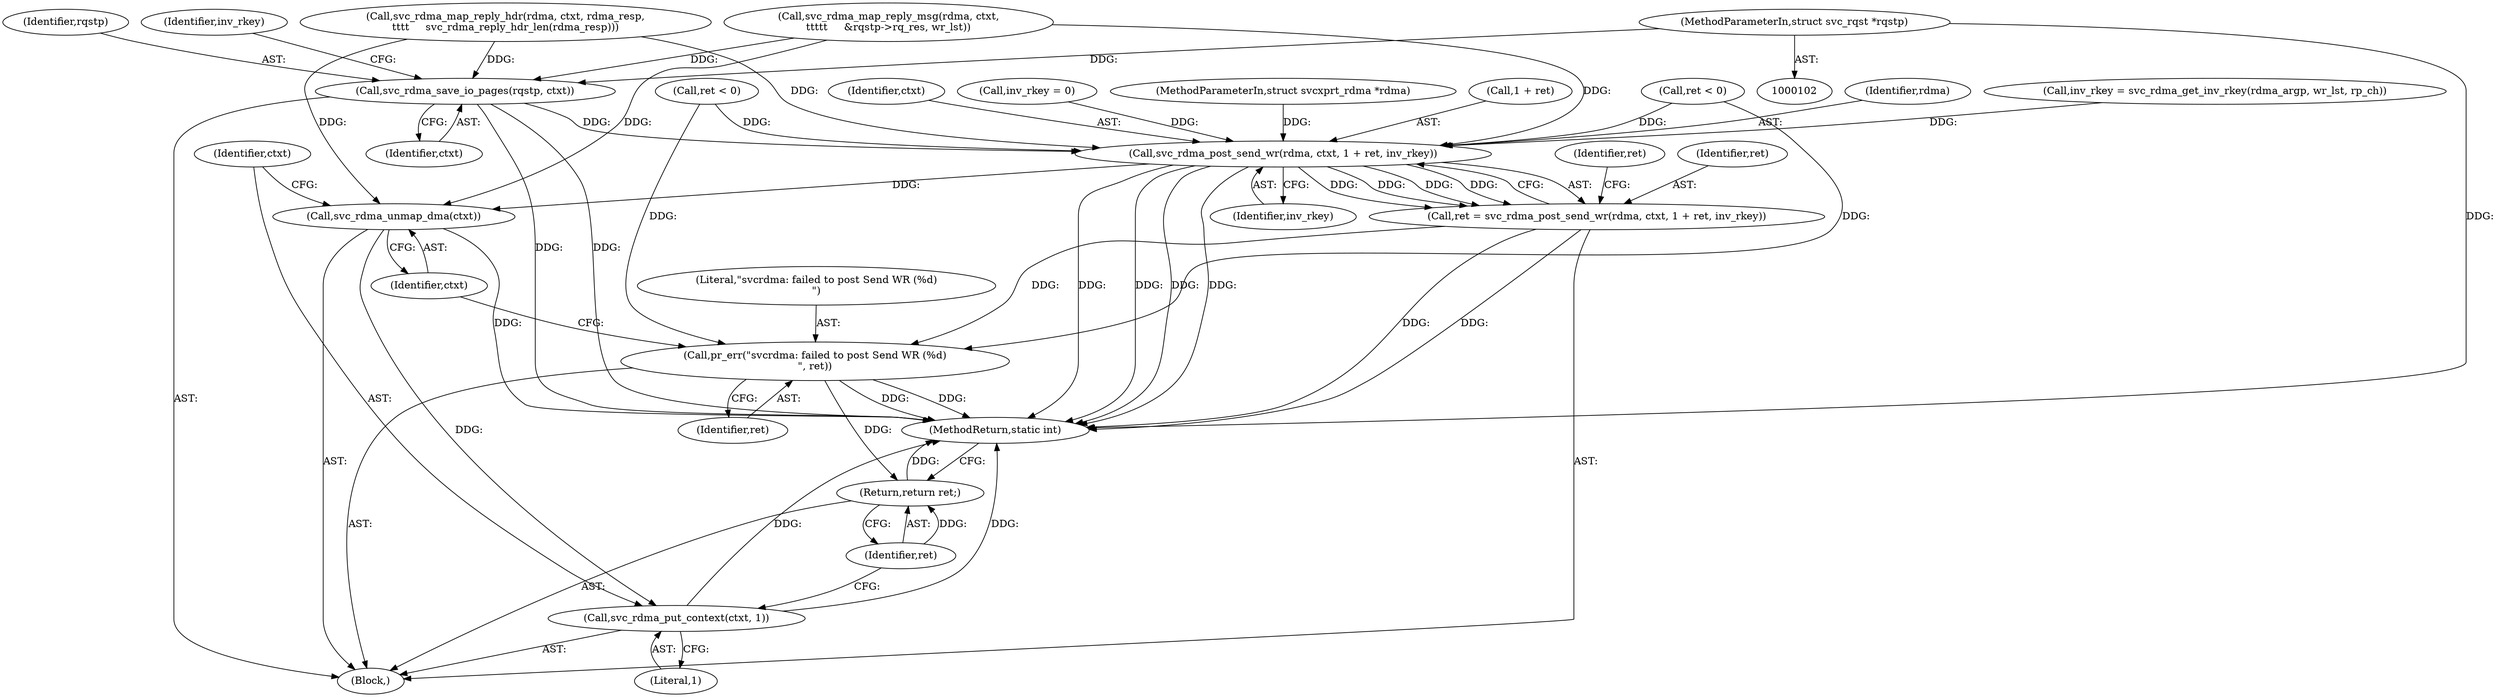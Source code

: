 digraph "0_linux_c70422f760c120480fee4de6c38804c72aa26bc1_32@pointer" {
"1000106" [label="(MethodParameterIn,struct svc_rqst *rqstp)"];
"1000178" [label="(Call,svc_rdma_save_io_pages(rqstp, ctxt))"];
"1000196" [label="(Call,svc_rdma_post_send_wr(rdma, ctxt, 1 + ret, inv_rkey))"];
"1000194" [label="(Call,ret = svc_rdma_post_send_wr(rdma, ctxt, 1 + ret, inv_rkey))"];
"1000209" [label="(Call,pr_err(\"svcrdma: failed to post Send WR (%d)\n\", ret))"];
"1000217" [label="(Return,return ret;)"];
"1000212" [label="(Call,svc_rdma_unmap_dma(ctxt))"];
"1000214" [label="(Call,svc_rdma_put_context(ctxt, 1))"];
"1000109" [label="(Block,)"];
"1000217" [label="(Return,return ret;)"];
"1000197" [label="(Identifier,rdma)"];
"1000188" [label="(Call,inv_rkey = svc_rdma_get_inv_rkey(rdma_argp, wr_lst, rp_ch))"];
"1000174" [label="(Call,ret < 0)"];
"1000209" [label="(Call,pr_err(\"svcrdma: failed to post Send WR (%d)\n\", ret))"];
"1000180" [label="(Identifier,ctxt)"];
"1000211" [label="(Identifier,ret)"];
"1000194" [label="(Call,ret = svc_rdma_post_send_wr(rdma, ctxt, 1 + ret, inv_rkey))"];
"1000219" [label="(MethodReturn,static int)"];
"1000213" [label="(Identifier,ctxt)"];
"1000210" [label="(Literal,\"svcrdma: failed to post Send WR (%d)\n\")"];
"1000198" [label="(Identifier,ctxt)"];
"1000155" [label="(Call,ret < 0)"];
"1000214" [label="(Call,svc_rdma_put_context(ctxt, 1))"];
"1000181" [label="(Call,inv_rkey = 0)"];
"1000204" [label="(Identifier,ret)"];
"1000202" [label="(Identifier,inv_rkey)"];
"1000103" [label="(MethodParameterIn,struct svcxprt_rdma *rdma)"];
"1000106" [label="(MethodParameterIn,struct svc_rqst *rqstp)"];
"1000215" [label="(Identifier,ctxt)"];
"1000178" [label="(Call,svc_rdma_save_io_pages(rqstp, ctxt))"];
"1000218" [label="(Identifier,ret)"];
"1000212" [label="(Call,svc_rdma_unmap_dma(ctxt))"];
"1000195" [label="(Identifier,ret)"];
"1000199" [label="(Call,1 + ret)"];
"1000148" [label="(Call,svc_rdma_map_reply_hdr(rdma, ctxt, rdma_resp,\n\t\t\t\t     svc_rdma_reply_hdr_len(rdma_resp)))"];
"1000165" [label="(Call,svc_rdma_map_reply_msg(rdma, ctxt,\n\t\t\t\t\t     &rqstp->rq_res, wr_lst))"];
"1000216" [label="(Literal,1)"];
"1000179" [label="(Identifier,rqstp)"];
"1000196" [label="(Call,svc_rdma_post_send_wr(rdma, ctxt, 1 + ret, inv_rkey))"];
"1000182" [label="(Identifier,inv_rkey)"];
"1000106" -> "1000102"  [label="AST: "];
"1000106" -> "1000219"  [label="DDG: "];
"1000106" -> "1000178"  [label="DDG: "];
"1000178" -> "1000109"  [label="AST: "];
"1000178" -> "1000180"  [label="CFG: "];
"1000179" -> "1000178"  [label="AST: "];
"1000180" -> "1000178"  [label="AST: "];
"1000182" -> "1000178"  [label="CFG: "];
"1000178" -> "1000219"  [label="DDG: "];
"1000178" -> "1000219"  [label="DDG: "];
"1000165" -> "1000178"  [label="DDG: "];
"1000148" -> "1000178"  [label="DDG: "];
"1000178" -> "1000196"  [label="DDG: "];
"1000196" -> "1000194"  [label="AST: "];
"1000196" -> "1000202"  [label="CFG: "];
"1000197" -> "1000196"  [label="AST: "];
"1000198" -> "1000196"  [label="AST: "];
"1000199" -> "1000196"  [label="AST: "];
"1000202" -> "1000196"  [label="AST: "];
"1000194" -> "1000196"  [label="CFG: "];
"1000196" -> "1000219"  [label="DDG: "];
"1000196" -> "1000219"  [label="DDG: "];
"1000196" -> "1000219"  [label="DDG: "];
"1000196" -> "1000219"  [label="DDG: "];
"1000196" -> "1000194"  [label="DDG: "];
"1000196" -> "1000194"  [label="DDG: "];
"1000196" -> "1000194"  [label="DDG: "];
"1000196" -> "1000194"  [label="DDG: "];
"1000165" -> "1000196"  [label="DDG: "];
"1000148" -> "1000196"  [label="DDG: "];
"1000103" -> "1000196"  [label="DDG: "];
"1000155" -> "1000196"  [label="DDG: "];
"1000174" -> "1000196"  [label="DDG: "];
"1000181" -> "1000196"  [label="DDG: "];
"1000188" -> "1000196"  [label="DDG: "];
"1000196" -> "1000212"  [label="DDG: "];
"1000194" -> "1000109"  [label="AST: "];
"1000195" -> "1000194"  [label="AST: "];
"1000204" -> "1000194"  [label="CFG: "];
"1000194" -> "1000219"  [label="DDG: "];
"1000194" -> "1000219"  [label="DDG: "];
"1000194" -> "1000209"  [label="DDG: "];
"1000209" -> "1000109"  [label="AST: "];
"1000209" -> "1000211"  [label="CFG: "];
"1000210" -> "1000209"  [label="AST: "];
"1000211" -> "1000209"  [label="AST: "];
"1000213" -> "1000209"  [label="CFG: "];
"1000209" -> "1000219"  [label="DDG: "];
"1000209" -> "1000219"  [label="DDG: "];
"1000155" -> "1000209"  [label="DDG: "];
"1000174" -> "1000209"  [label="DDG: "];
"1000209" -> "1000217"  [label="DDG: "];
"1000217" -> "1000109"  [label="AST: "];
"1000217" -> "1000218"  [label="CFG: "];
"1000218" -> "1000217"  [label="AST: "];
"1000219" -> "1000217"  [label="CFG: "];
"1000217" -> "1000219"  [label="DDG: "];
"1000218" -> "1000217"  [label="DDG: "];
"1000212" -> "1000109"  [label="AST: "];
"1000212" -> "1000213"  [label="CFG: "];
"1000213" -> "1000212"  [label="AST: "];
"1000215" -> "1000212"  [label="CFG: "];
"1000212" -> "1000219"  [label="DDG: "];
"1000165" -> "1000212"  [label="DDG: "];
"1000148" -> "1000212"  [label="DDG: "];
"1000212" -> "1000214"  [label="DDG: "];
"1000214" -> "1000109"  [label="AST: "];
"1000214" -> "1000216"  [label="CFG: "];
"1000215" -> "1000214"  [label="AST: "];
"1000216" -> "1000214"  [label="AST: "];
"1000218" -> "1000214"  [label="CFG: "];
"1000214" -> "1000219"  [label="DDG: "];
"1000214" -> "1000219"  [label="DDG: "];
}
